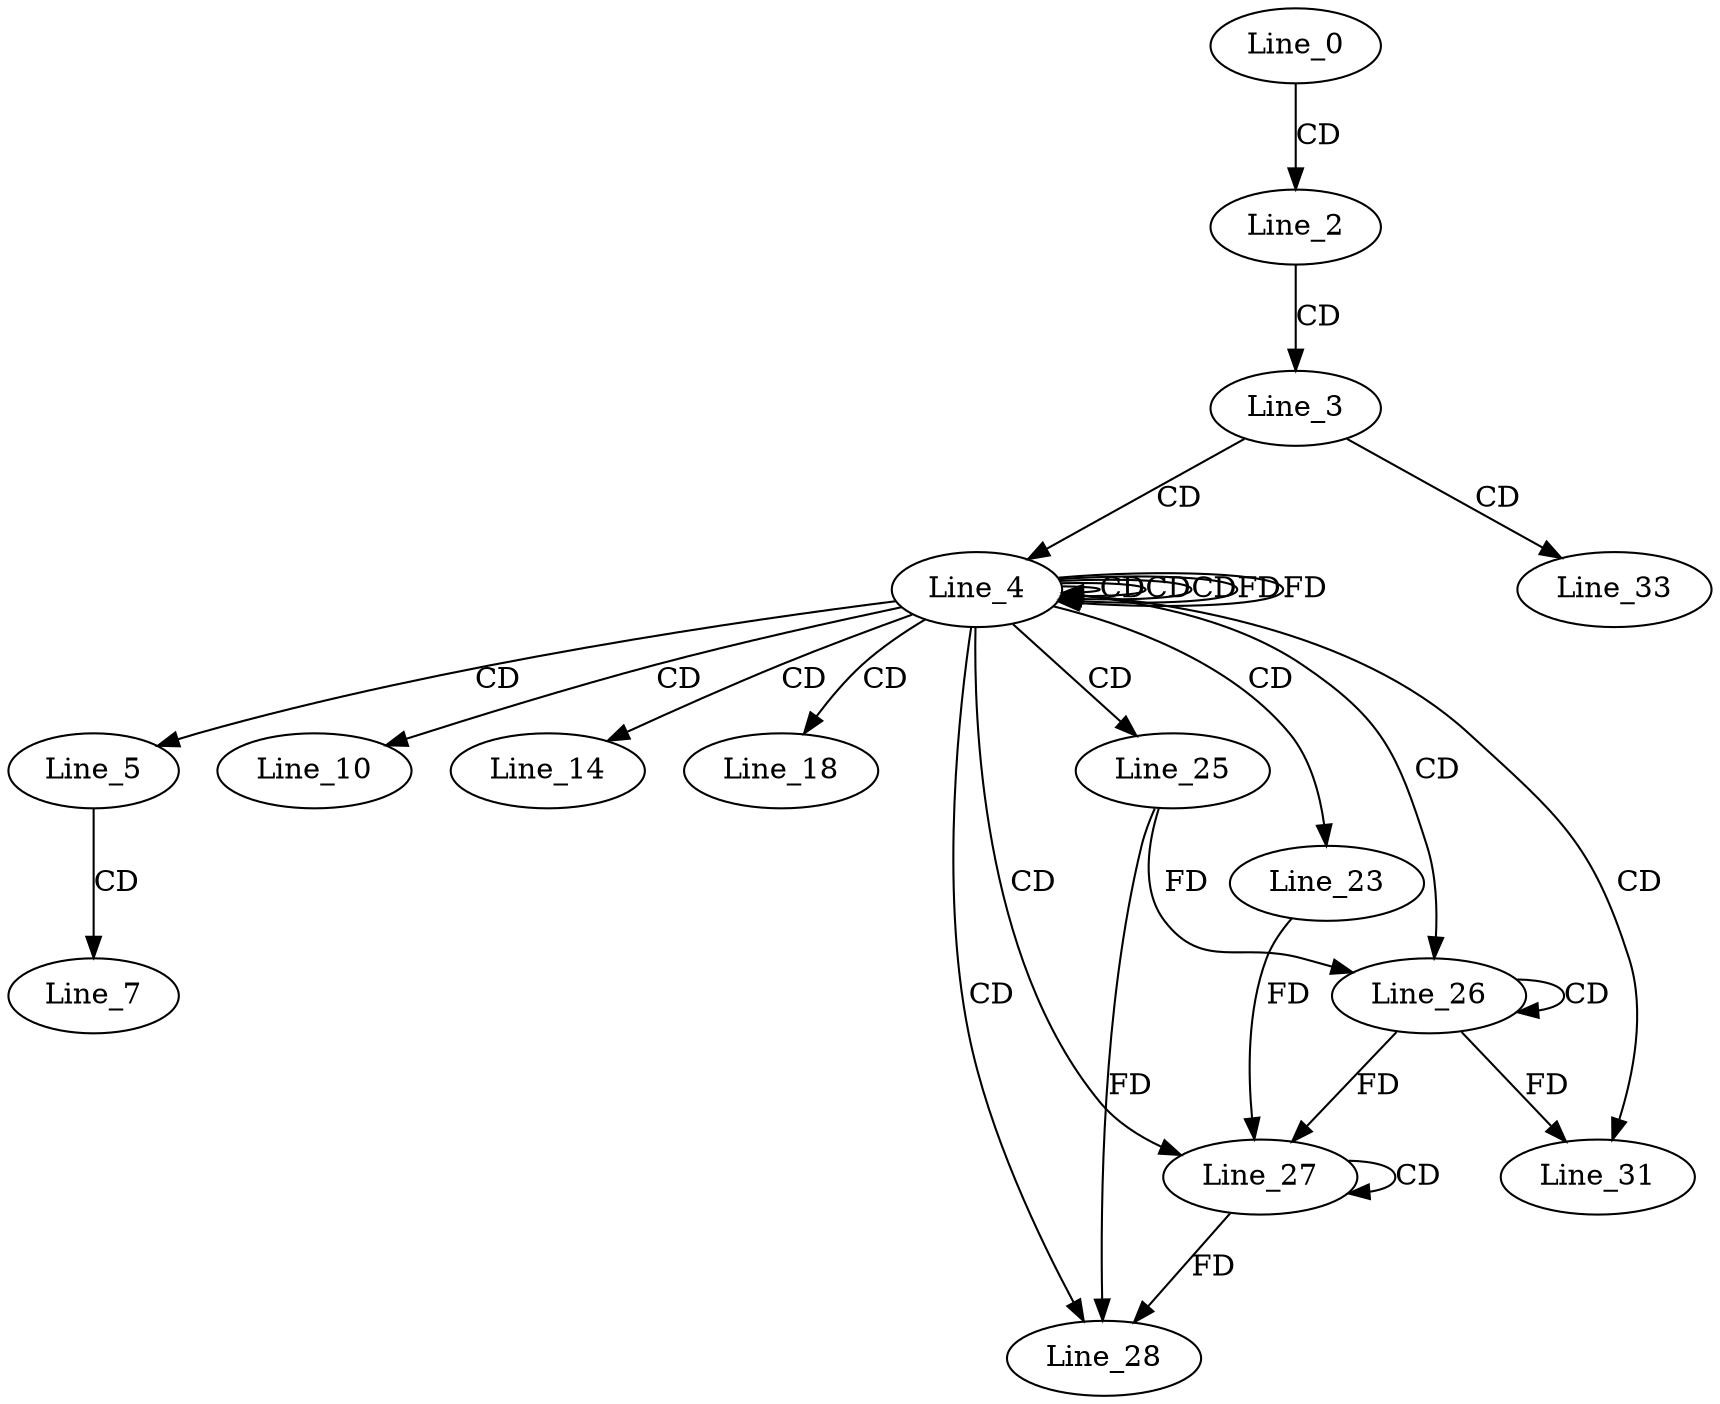 digraph G {
  Line_0;
  Line_2;
  Line_3;
  Line_4;
  Line_4;
  Line_4;
  Line_5;
  Line_5;
  Line_5;
  Line_7;
  Line_10;
  Line_14;
  Line_18;
  Line_23;
  Line_25;
  Line_26;
  Line_26;
  Line_27;
  Line_27;
  Line_28;
  Line_31;
  Line_31;
  Line_33;
  Line_0 -> Line_2 [ label="CD" ];
  Line_2 -> Line_3 [ label="CD" ];
  Line_3 -> Line_4 [ label="CD" ];
  Line_4 -> Line_4 [ label="CD" ];
  Line_4 -> Line_4 [ label="CD" ];
  Line_4 -> Line_4 [ label="CD" ];
  Line_4 -> Line_4 [ label="FD" ];
  Line_4 -> Line_5 [ label="CD" ];
  Line_5 -> Line_7 [ label="CD" ];
  Line_4 -> Line_10 [ label="CD" ];
  Line_4 -> Line_14 [ label="CD" ];
  Line_4 -> Line_18 [ label="CD" ];
  Line_4 -> Line_23 [ label="CD" ];
  Line_4 -> Line_25 [ label="CD" ];
  Line_4 -> Line_26 [ label="CD" ];
  Line_26 -> Line_26 [ label="CD" ];
  Line_25 -> Line_26 [ label="FD" ];
  Line_4 -> Line_27 [ label="CD" ];
  Line_27 -> Line_27 [ label="CD" ];
  Line_26 -> Line_27 [ label="FD" ];
  Line_23 -> Line_27 [ label="FD" ];
  Line_4 -> Line_28 [ label="CD" ];
  Line_27 -> Line_28 [ label="FD" ];
  Line_25 -> Line_28 [ label="FD" ];
  Line_4 -> Line_31 [ label="CD" ];
  Line_26 -> Line_31 [ label="FD" ];
  Line_3 -> Line_33 [ label="CD" ];
  Line_4 -> Line_4 [ label="FD" ];
}
